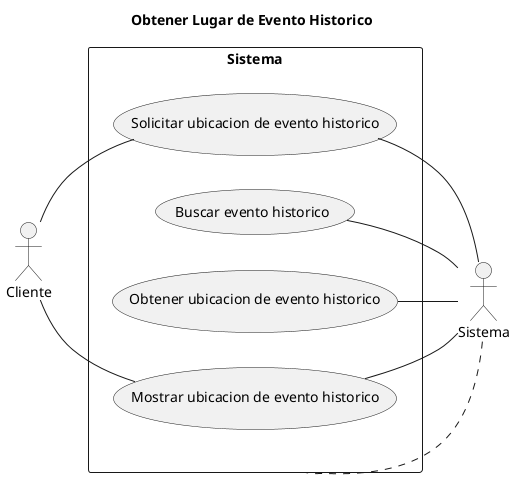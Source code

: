 @startuml Diagrama Caso Uso 3

title Obtener Lugar de Evento Historico

left to right direction
skinparam packageStyle rectangle

actor Cliente as c
actor Sistema as s

rectangle Sistema {
  usecase "Solicitar ubicacion de evento historico" as UC1
  usecase "Buscar evento historico" as UC2
  usecase "Obtener ubicacion de evento historico" as UC3
  usecase "Mostrar ubicacion de evento historico" as UC4
}

Sistema .. s

c -- UC1
s -left- UC1
s -left- UC2
s -left- UC3
s -left- UC4
c -- UC4


@enduml